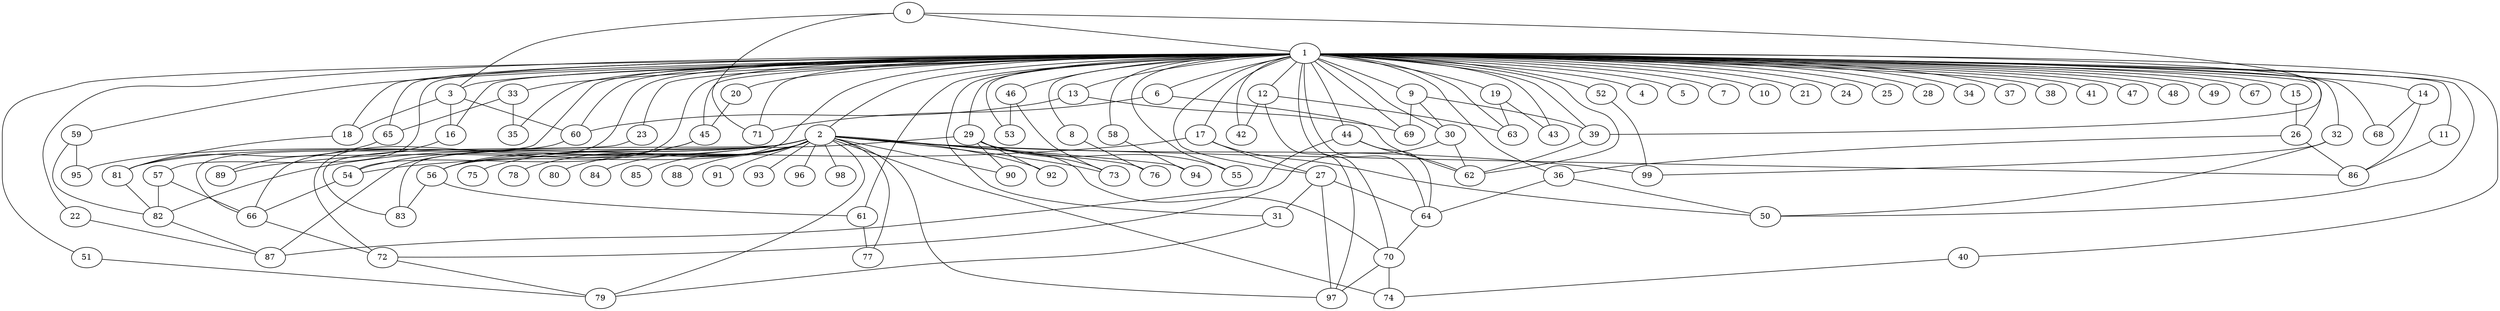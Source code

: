 
graph graphname {
    0 -- 1
0 -- 39
0 -- 3
0 -- 71
1 -- 2
1 -- 3
1 -- 4
1 -- 5
1 -- 6
1 -- 7
1 -- 8
1 -- 9
1 -- 10
1 -- 11
1 -- 12
1 -- 13
1 -- 14
1 -- 15
1 -- 16
1 -- 17
1 -- 18
1 -- 19
1 -- 20
1 -- 21
1 -- 22
1 -- 23
1 -- 24
1 -- 25
1 -- 26
1 -- 27
1 -- 28
1 -- 29
1 -- 30
1 -- 31
1 -- 32
1 -- 33
1 -- 34
1 -- 35
1 -- 36
1 -- 37
1 -- 38
1 -- 39
1 -- 40
1 -- 41
1 -- 42
1 -- 43
1 -- 44
1 -- 45
1 -- 46
1 -- 47
1 -- 48
1 -- 49
1 -- 50
1 -- 51
1 -- 52
1 -- 53
1 -- 54
1 -- 55
1 -- 56
1 -- 57
1 -- 58
1 -- 59
1 -- 60
1 -- 61
1 -- 62
1 -- 63
1 -- 64
1 -- 65
1 -- 66
1 -- 67
1 -- 68
1 -- 69
1 -- 70
1 -- 71
1 -- 72
2 -- 73
2 -- 74
2 -- 75
2 -- 76
2 -- 77
2 -- 78
2 -- 79
2 -- 80
2 -- 81
2 -- 82
2 -- 83
2 -- 84
2 -- 85
2 -- 86
2 -- 87
2 -- 88
2 -- 89
2 -- 90
2 -- 91
2 -- 92
2 -- 93
2 -- 94
2 -- 95
2 -- 96
2 -- 97
2 -- 98
2 -- 99
3 -- 16
3 -- 18
3 -- 60
6 -- 62
6 -- 71
8 -- 76
9 -- 30
9 -- 39
9 -- 69
11 -- 86
12 -- 42
12 -- 63
12 -- 97
13 -- 60
13 -- 69
14 -- 86
14 -- 68
15 -- 26
16 -- 89
17 -- 54
17 -- 50
17 -- 27
18 -- 81
19 -- 63
19 -- 43
20 -- 45
22 -- 87
23 -- 83
26 -- 86
26 -- 36
27 -- 31
27 -- 64
27 -- 97
29 -- 70
29 -- 92
29 -- 73
29 -- 56
29 -- 55
29 -- 90
30 -- 72
30 -- 62
31 -- 79
32 -- 50
32 -- 99
33 -- 65
33 -- 35
36 -- 50
36 -- 64
39 -- 62
40 -- 74
44 -- 64
44 -- 87
44 -- 62
45 -- 54
45 -- 56
46 -- 53
46 -- 73
51 -- 79
52 -- 99
54 -- 66
56 -- 83
56 -- 61
57 -- 82
57 -- 66
58 -- 94
59 -- 82
59 -- 95
60 -- 66
61 -- 77
64 -- 70
65 -- 81
66 -- 72
70 -- 74
70 -- 97
72 -- 79
81 -- 82
82 -- 87

}

